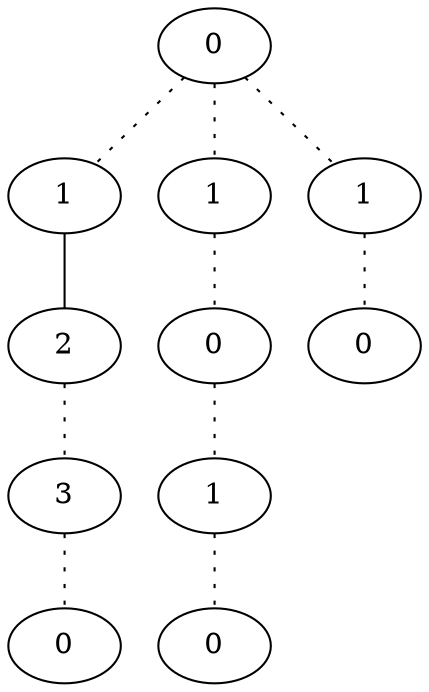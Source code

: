 graph {
a0[label=0];
a1[label=1];
a2[label=2];
a3[label=3];
a4[label=0];
a5[label=1];
a6[label=0];
a7[label=1];
a8[label=0];
a9[label=1];
a10[label=0];
a0 -- a1 [style=dotted];
a0 -- a5 [style=dotted];
a0 -- a9 [style=dotted];
a1 -- a2;
a2 -- a3 [style=dotted];
a3 -- a4 [style=dotted];
a5 -- a6 [style=dotted];
a6 -- a7 [style=dotted];
a7 -- a8 [style=dotted];
a9 -- a10 [style=dotted];
}
